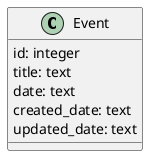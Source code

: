 @startuml
class Event {
id: integer
title: text
date: text
created_date: text
updated_date: text
}
@enduml
